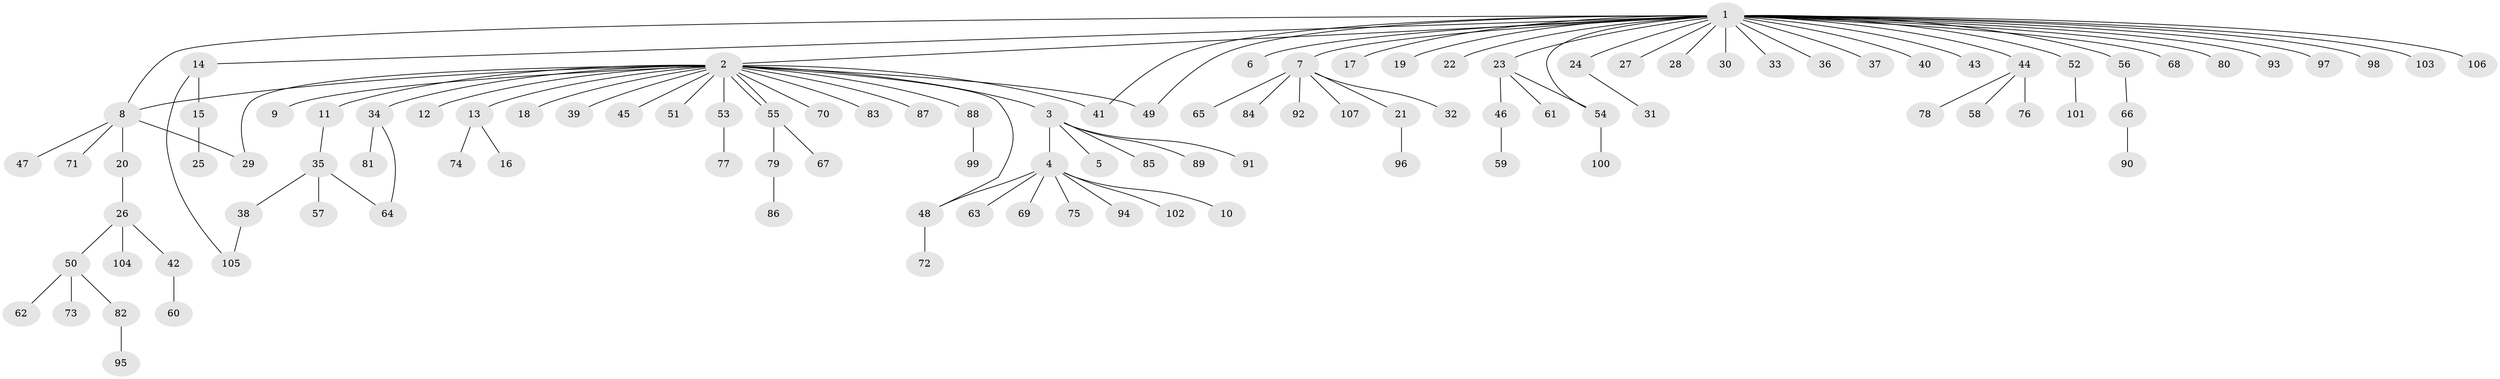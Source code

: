 // Generated by graph-tools (version 1.1) at 2025/25/03/09/25 03:25:59]
// undirected, 107 vertices, 115 edges
graph export_dot {
graph [start="1"]
  node [color=gray90,style=filled];
  1;
  2;
  3;
  4;
  5;
  6;
  7;
  8;
  9;
  10;
  11;
  12;
  13;
  14;
  15;
  16;
  17;
  18;
  19;
  20;
  21;
  22;
  23;
  24;
  25;
  26;
  27;
  28;
  29;
  30;
  31;
  32;
  33;
  34;
  35;
  36;
  37;
  38;
  39;
  40;
  41;
  42;
  43;
  44;
  45;
  46;
  47;
  48;
  49;
  50;
  51;
  52;
  53;
  54;
  55;
  56;
  57;
  58;
  59;
  60;
  61;
  62;
  63;
  64;
  65;
  66;
  67;
  68;
  69;
  70;
  71;
  72;
  73;
  74;
  75;
  76;
  77;
  78;
  79;
  80;
  81;
  82;
  83;
  84;
  85;
  86;
  87;
  88;
  89;
  90;
  91;
  92;
  93;
  94;
  95;
  96;
  97;
  98;
  99;
  100;
  101;
  102;
  103;
  104;
  105;
  106;
  107;
  1 -- 2;
  1 -- 6;
  1 -- 7;
  1 -- 8;
  1 -- 14;
  1 -- 17;
  1 -- 19;
  1 -- 22;
  1 -- 23;
  1 -- 24;
  1 -- 27;
  1 -- 28;
  1 -- 30;
  1 -- 33;
  1 -- 36;
  1 -- 37;
  1 -- 40;
  1 -- 41;
  1 -- 43;
  1 -- 44;
  1 -- 49;
  1 -- 52;
  1 -- 54;
  1 -- 56;
  1 -- 68;
  1 -- 80;
  1 -- 93;
  1 -- 97;
  1 -- 98;
  1 -- 103;
  1 -- 106;
  2 -- 3;
  2 -- 8;
  2 -- 9;
  2 -- 11;
  2 -- 12;
  2 -- 13;
  2 -- 18;
  2 -- 29;
  2 -- 34;
  2 -- 39;
  2 -- 41;
  2 -- 45;
  2 -- 48;
  2 -- 49;
  2 -- 51;
  2 -- 53;
  2 -- 55;
  2 -- 55;
  2 -- 70;
  2 -- 83;
  2 -- 87;
  2 -- 88;
  3 -- 4;
  3 -- 5;
  3 -- 85;
  3 -- 89;
  3 -- 91;
  4 -- 10;
  4 -- 48;
  4 -- 63;
  4 -- 69;
  4 -- 75;
  4 -- 94;
  4 -- 102;
  7 -- 21;
  7 -- 32;
  7 -- 65;
  7 -- 84;
  7 -- 92;
  7 -- 107;
  8 -- 20;
  8 -- 29;
  8 -- 47;
  8 -- 71;
  11 -- 35;
  13 -- 16;
  13 -- 74;
  14 -- 15;
  14 -- 105;
  15 -- 25;
  20 -- 26;
  21 -- 96;
  23 -- 46;
  23 -- 54;
  23 -- 61;
  24 -- 31;
  26 -- 42;
  26 -- 50;
  26 -- 104;
  34 -- 64;
  34 -- 81;
  35 -- 38;
  35 -- 57;
  35 -- 64;
  38 -- 105;
  42 -- 60;
  44 -- 58;
  44 -- 76;
  44 -- 78;
  46 -- 59;
  48 -- 72;
  50 -- 62;
  50 -- 73;
  50 -- 82;
  52 -- 101;
  53 -- 77;
  54 -- 100;
  55 -- 67;
  55 -- 79;
  56 -- 66;
  66 -- 90;
  79 -- 86;
  82 -- 95;
  88 -- 99;
}
